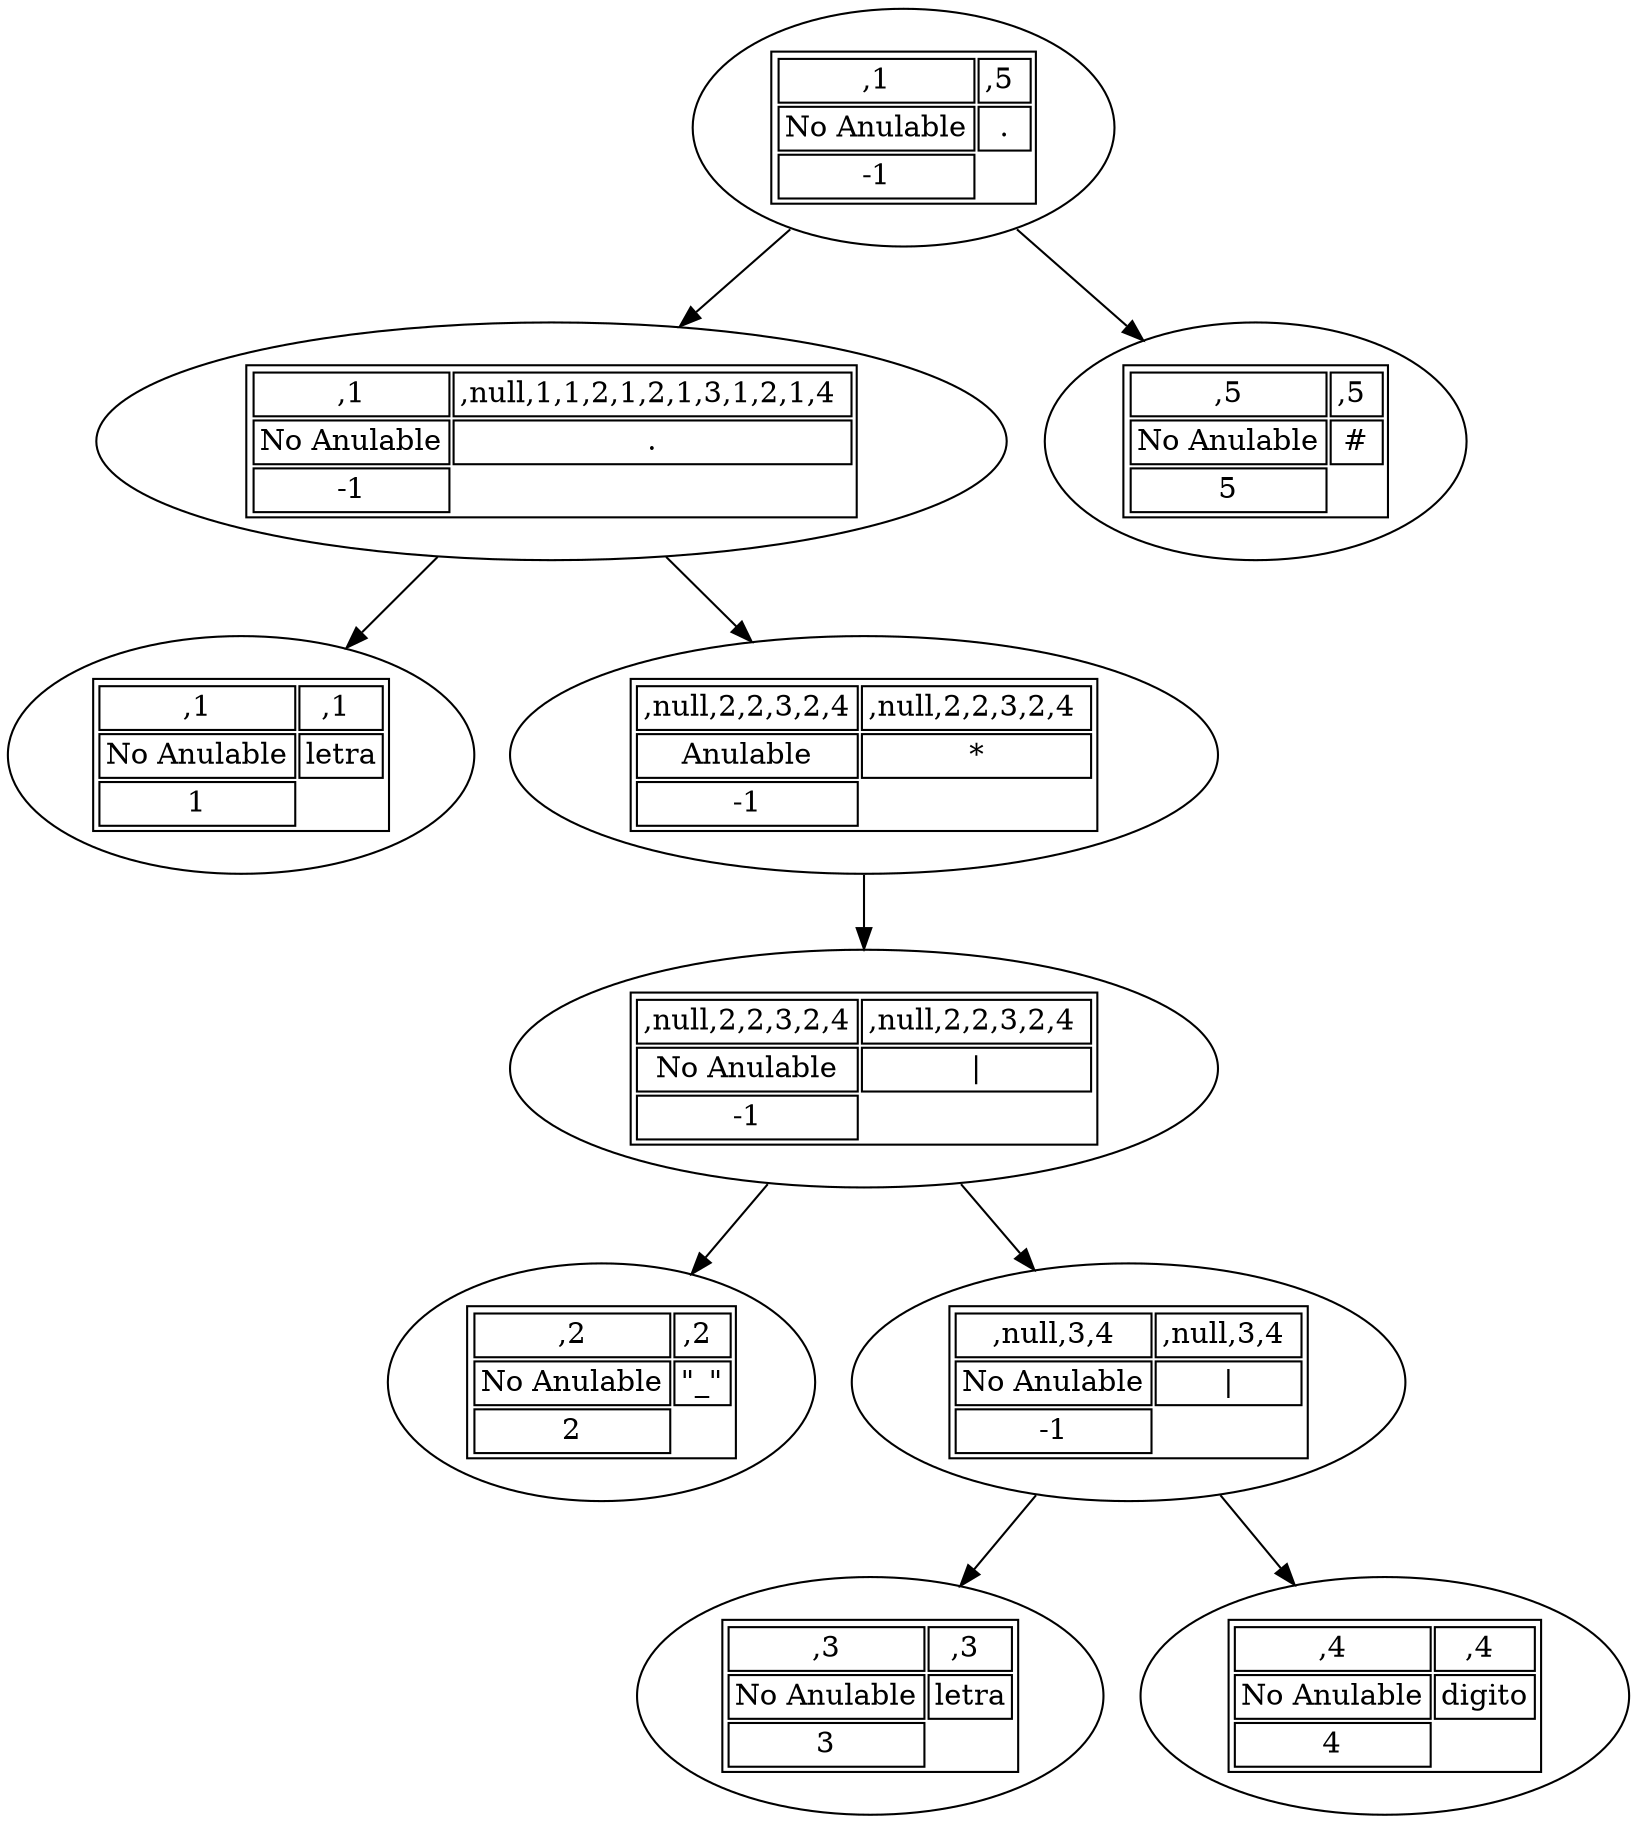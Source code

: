 Digraph identificador{

node0[label=< 
<TABLE ALIGN="LEFT"> 
<TR> 
<TD >,1</TD> 
<TD >,5 </TD> 
</TR> 
<TR> 
<TD >No Anulable</TD> 
<TD>.</TD> 
</TR> 
<TR> 
<TD >-1</TD> 
</TR>
</TABLE> 
>, ];node0 -> node00
node00[label=< 
<TABLE ALIGN="LEFT"> 
<TR> 
<TD >,1</TD> 
<TD >,null,1,1,2,1,2,1,3,1,2,1,4 </TD> 
</TR> 
<TR> 
<TD >No Anulable</TD> 
<TD>.</TD> 
</TR> 
<TR> 
<TD >-1</TD> 
</TR>
</TABLE> 
>, ];node00 -> node000
node000[label=< 
<TABLE ALIGN="LEFT"> 
<TR> 
<TD >,1</TD> 
<TD >,1 </TD> 
</TR> 
<TR> 
<TD >No Anulable</TD> 
<TD>letra</TD> 
</TR> 
<TR> 
<TD >1</TD> 
</TR>
</TABLE> 
>, ];node00 -> node001
node001[label=< 
<TABLE ALIGN="LEFT"> 
<TR> 
<TD >,null,2,2,3,2,4</TD> 
<TD >,null,2,2,3,2,4 </TD> 
</TR> 
<TR> 
<TD >Anulable</TD> 
<TD>*</TD> 
</TR> 
<TR> 
<TD >-1</TD> 
</TR>
</TABLE> 
>, ];node001 -> node0010
node0010[label=< 
<TABLE ALIGN="LEFT"> 
<TR> 
<TD >,null,2,2,3,2,4</TD> 
<TD >,null,2,2,3,2,4 </TD> 
</TR> 
<TR> 
<TD >No Anulable</TD> 
<TD>|</TD> 
</TR> 
<TR> 
<TD >-1</TD> 
</TR>
</TABLE> 
>, ];node0010 -> node00100
node00100[label=< 
<TABLE ALIGN="LEFT"> 
<TR> 
<TD >,2</TD> 
<TD >,2 </TD> 
</TR> 
<TR> 
<TD >No Anulable</TD> 
<TD>"_"</TD> 
</TR> 
<TR> 
<TD >2</TD> 
</TR>
</TABLE> 
>, ];node0010 -> node00101
node00101[label=< 
<TABLE ALIGN="LEFT"> 
<TR> 
<TD >,null,3,4</TD> 
<TD >,null,3,4 </TD> 
</TR> 
<TR> 
<TD >No Anulable</TD> 
<TD>|</TD> 
</TR> 
<TR> 
<TD >-1</TD> 
</TR>
</TABLE> 
>, ];node00101 -> node001010
node001010[label=< 
<TABLE ALIGN="LEFT"> 
<TR> 
<TD >,3</TD> 
<TD >,3 </TD> 
</TR> 
<TR> 
<TD >No Anulable</TD> 
<TD>letra</TD> 
</TR> 
<TR> 
<TD >3</TD> 
</TR>
</TABLE> 
>, ];node00101 -> node001011
node001011[label=< 
<TABLE ALIGN="LEFT"> 
<TR> 
<TD >,4</TD> 
<TD >,4 </TD> 
</TR> 
<TR> 
<TD >No Anulable</TD> 
<TD>digito</TD> 
</TR> 
<TR> 
<TD >4</TD> 
</TR>
</TABLE> 
>, ];node0 -> node01
node01[label=< 
<TABLE ALIGN="LEFT"> 
<TR> 
<TD >,5</TD> 
<TD >,5 </TD> 
</TR> 
<TR> 
<TD >No Anulable</TD> 
<TD>#</TD> 
</TR> 
<TR> 
<TD >5</TD> 
</TR>
</TABLE> 
>, ];

}
